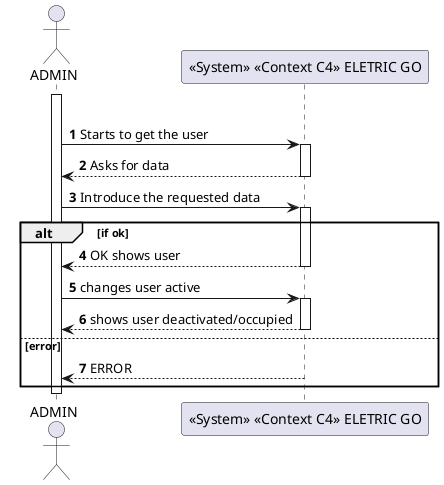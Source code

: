 @startuml Sequence Diagram
autonumber

actor ADMIN as LM

participant "<<System>> <<Context C4>> ELETRIC GO" as SYS

activate LM
alt if user doesn't exist
LM -> SYS: Starts to get the user
activate SYS 
SYS --> LM: Asks for data
deactivate SYS
LM-> SYS : Introduce the requested data
activate SYS  

alt if ok 


LM <-- SYS: OK shows user
deactivate SYS

LM -> SYS: changes user active 
activate SYS

SYS --> LM: shows user deactivated/occupied
deactivate SYS 


else error 
 

LM <-- SYS: ERROR

deactivate SYS



end alt


deactivate LM
@enduml
